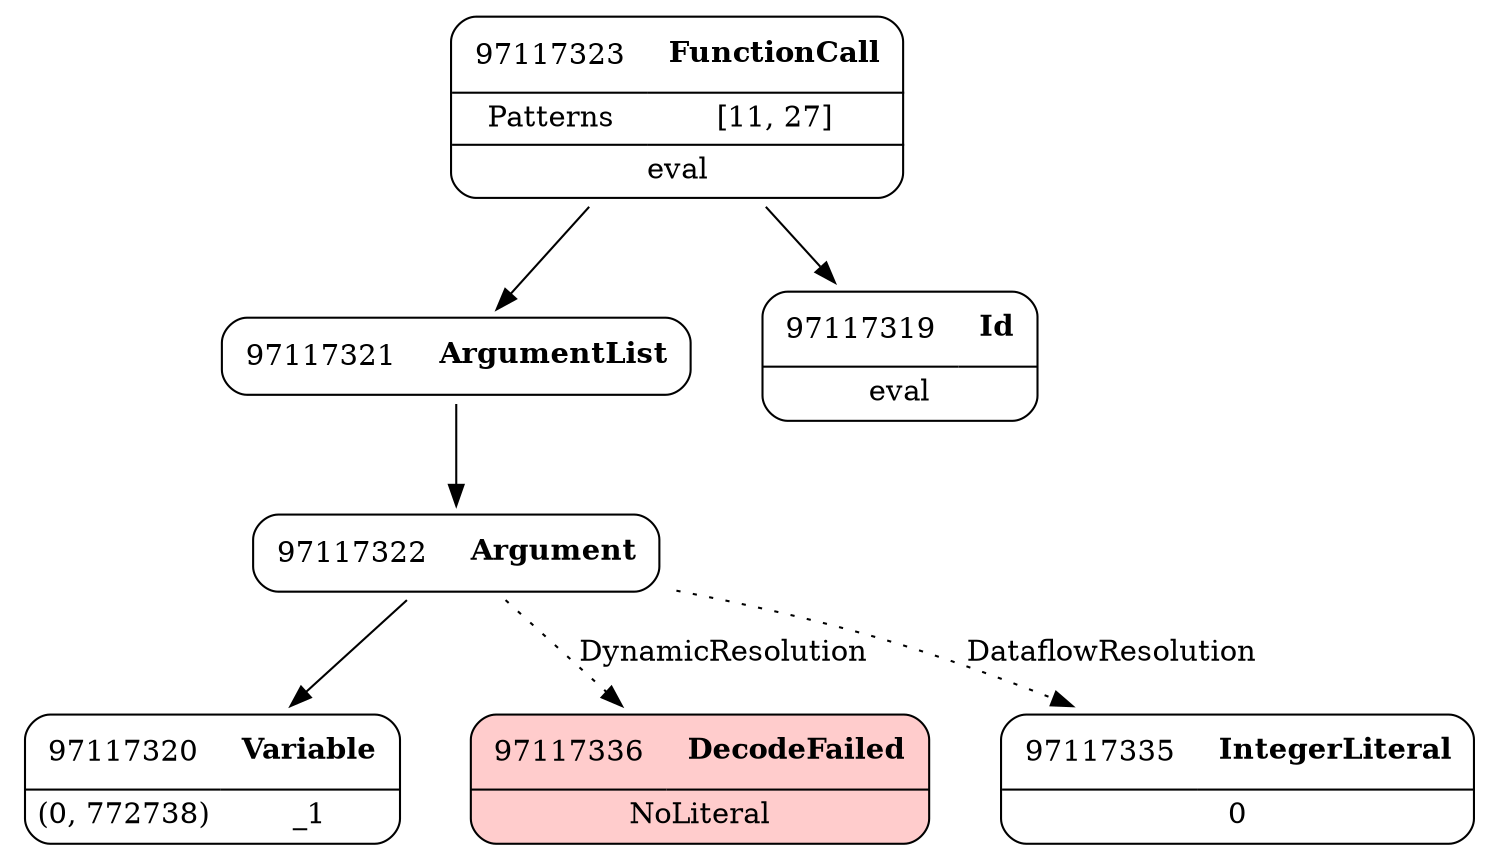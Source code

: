 digraph ast {
node [shape=none];
97117321 [label=<<TABLE border='1' cellspacing='0' cellpadding='10' style='rounded' ><TR><TD border='0'>97117321</TD><TD border='0'><B>ArgumentList</B></TD></TR></TABLE>>];
97117321 -> 97117322 [weight=2];
97117320 [label=<<TABLE border='1' cellspacing='0' cellpadding='10' style='rounded' ><TR><TD border='0'>97117320</TD><TD border='0'><B>Variable</B></TD></TR><HR/><TR><TD border='0' cellpadding='5'>(0, 772738)</TD><TD border='0' cellpadding='5'>_1</TD></TR></TABLE>>];
97117336 [label=<<TABLE border='1' cellspacing='0' cellpadding='10' style='rounded' bgcolor='#FFCCCC' ><TR><TD border='0'>97117336</TD><TD border='0'><B>DecodeFailed</B></TD></TR><HR/><TR><TD border='0' cellpadding='5' colspan='2'>NoLiteral</TD></TR></TABLE>>];
97117323 [label=<<TABLE border='1' cellspacing='0' cellpadding='10' style='rounded' ><TR><TD border='0'>97117323</TD><TD border='0'><B>FunctionCall</B></TD></TR><HR/><TR><TD border='0' cellpadding='5'>Patterns</TD><TD border='0' cellpadding='5'>[11, 27]</TD></TR><HR/><TR><TD border='0' cellpadding='5' colspan='2'>eval</TD></TR></TABLE>>];
97117323 -> 97117319 [weight=2];
97117323 -> 97117321 [weight=2];
97117322 [label=<<TABLE border='1' cellspacing='0' cellpadding='10' style='rounded' ><TR><TD border='0'>97117322</TD><TD border='0'><B>Argument</B></TD></TR></TABLE>>];
97117322 -> 97117320 [weight=2];
97117322 -> 97117336 [style=dotted,label=DynamicResolution];
97117322 -> 97117335 [style=dotted,label=DataflowResolution];
97117319 [label=<<TABLE border='1' cellspacing='0' cellpadding='10' style='rounded' ><TR><TD border='0'>97117319</TD><TD border='0'><B>Id</B></TD></TR><HR/><TR><TD border='0' cellpadding='5' colspan='2'>eval</TD></TR></TABLE>>];
97117335 [label=<<TABLE border='1' cellspacing='0' cellpadding='10' style='rounded' ><TR><TD border='0'>97117335</TD><TD border='0'><B>IntegerLiteral</B></TD></TR><HR/><TR><TD border='0' cellpadding='5' colspan='2'>0</TD></TR></TABLE>>];
}
